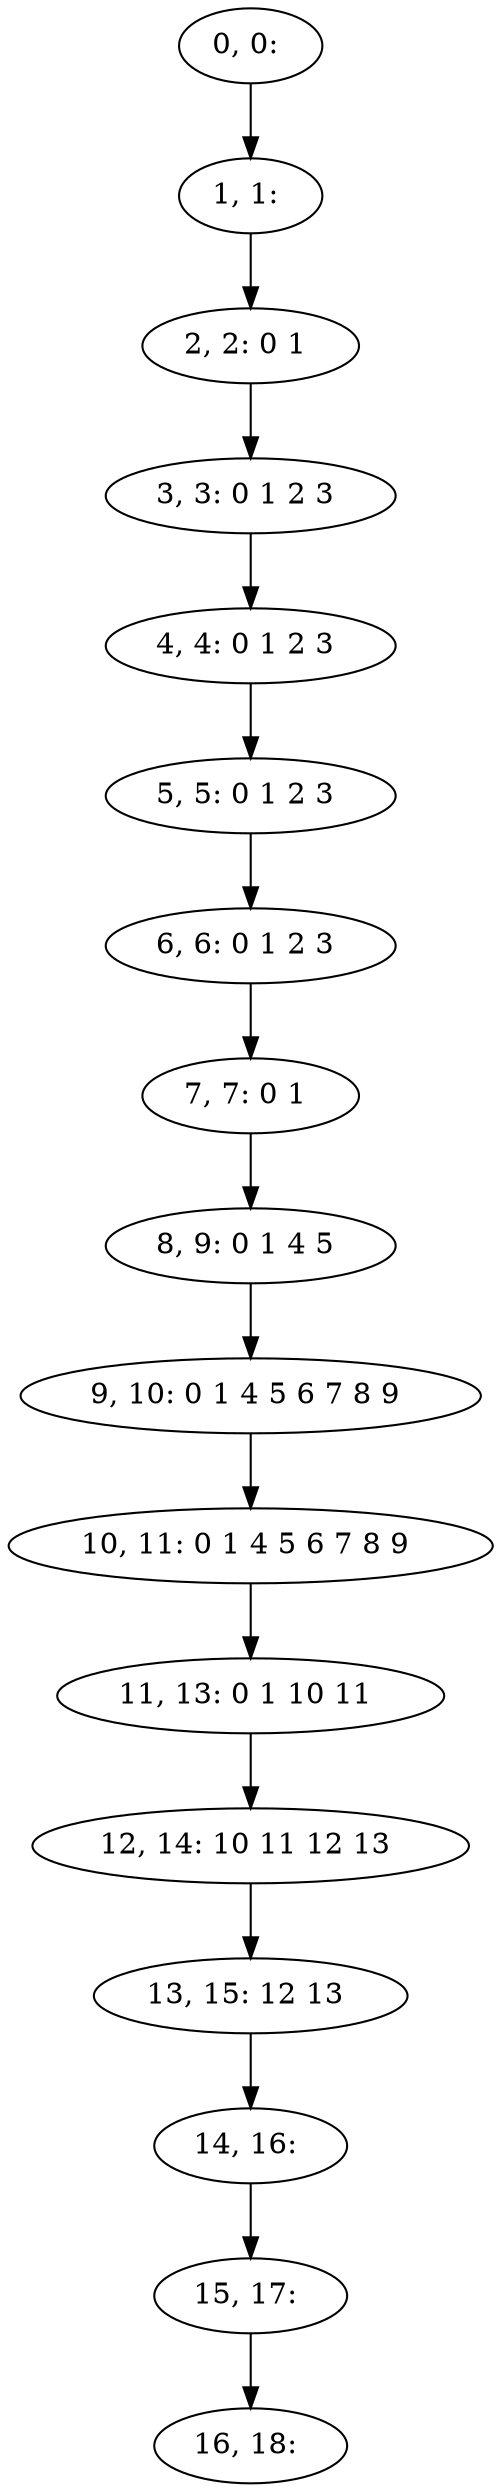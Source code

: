 digraph G {
0[label="0, 0: "];
1[label="1, 1: "];
2[label="2, 2: 0 1 "];
3[label="3, 3: 0 1 2 3 "];
4[label="4, 4: 0 1 2 3 "];
5[label="5, 5: 0 1 2 3 "];
6[label="6, 6: 0 1 2 3 "];
7[label="7, 7: 0 1 "];
8[label="8, 9: 0 1 4 5 "];
9[label="9, 10: 0 1 4 5 6 7 8 9 "];
10[label="10, 11: 0 1 4 5 6 7 8 9 "];
11[label="11, 13: 0 1 10 11 "];
12[label="12, 14: 10 11 12 13 "];
13[label="13, 15: 12 13 "];
14[label="14, 16: "];
15[label="15, 17: "];
16[label="16, 18: "];
0->1 ;
1->2 ;
2->3 ;
3->4 ;
4->5 ;
5->6 ;
6->7 ;
7->8 ;
8->9 ;
9->10 ;
10->11 ;
11->12 ;
12->13 ;
13->14 ;
14->15 ;
15->16 ;
}
